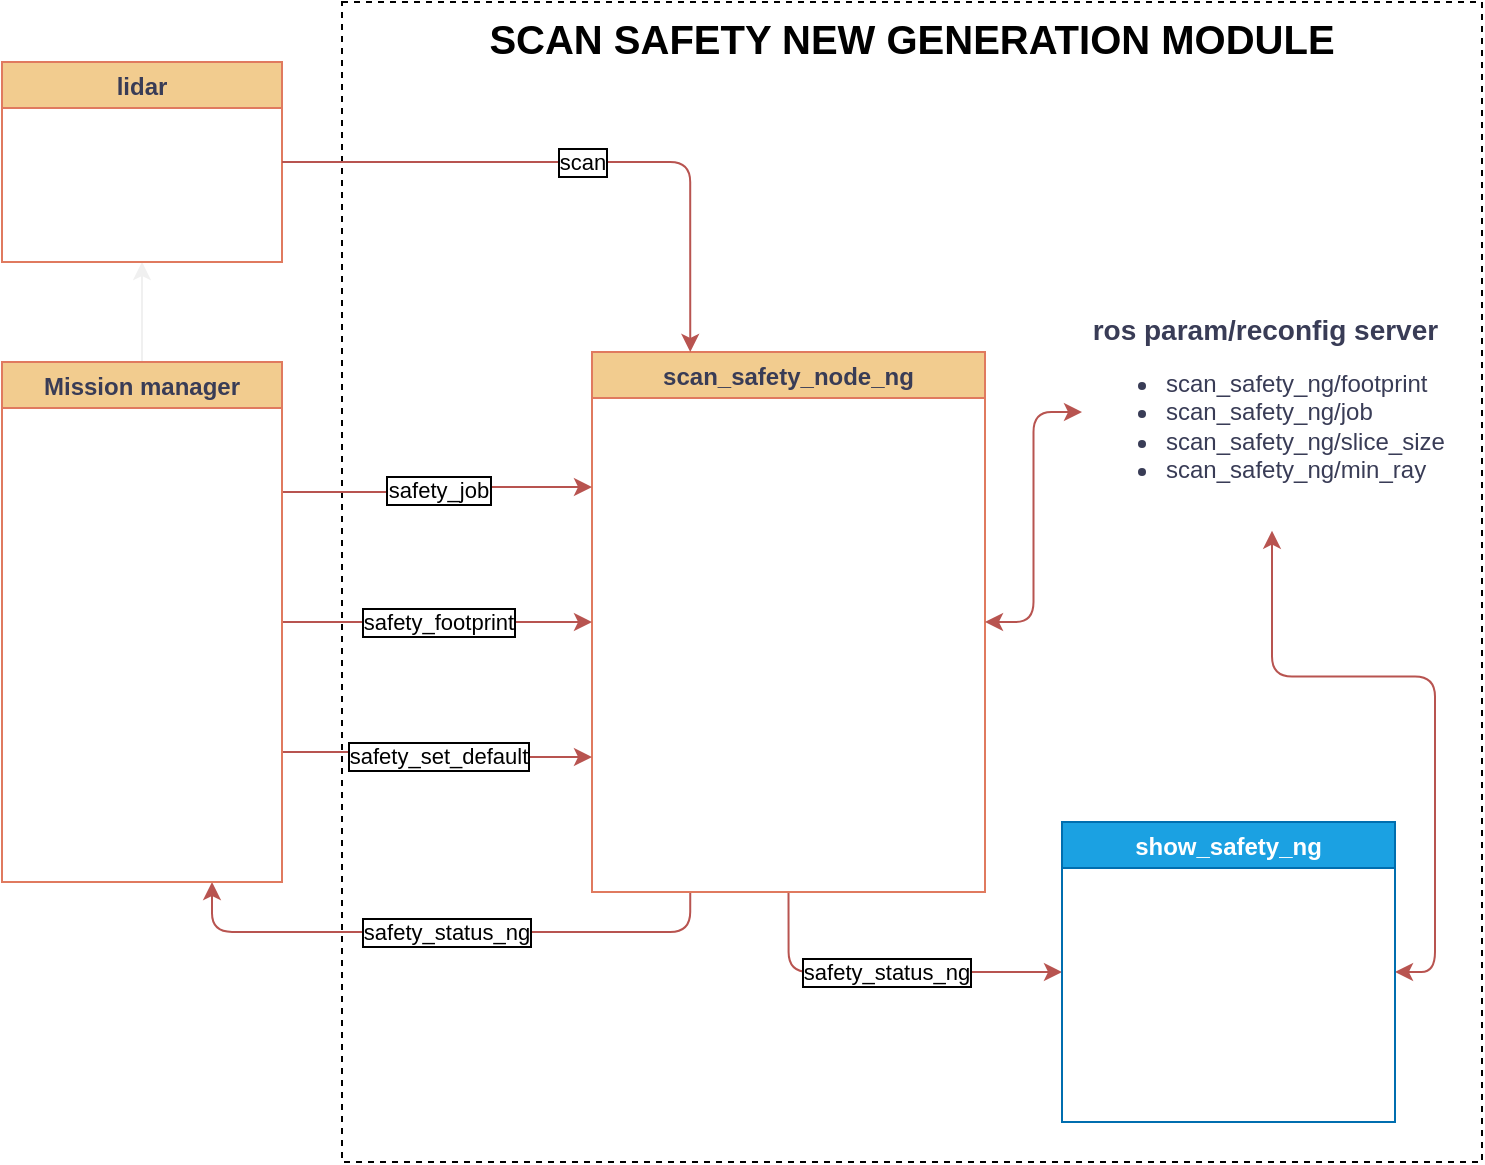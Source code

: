 <mxfile>
    <diagram id="w1qUDvaRPrqPjmumrPyD" name="Page-1">
        <mxGraphModel dx="1117" dy="870" grid="1" gridSize="10" guides="1" tooltips="1" connect="1" arrows="1" fold="1" page="1" pageScale="1" pageWidth="827" pageHeight="1169" background="#FFFFFF" math="0" shadow="0">
            <root>
                <mxCell id="0"/>
                <mxCell id="1" parent="0"/>
                <mxCell id="38" value="SCAN SAFETY NEW GENERATION MODULE" style="rounded=0;whiteSpace=wrap;html=1;dashed=1;sketch=0;fontColor=#000000;startSize=23;strokeColor=#000000;strokeWidth=1;fillColor=none;horizontal=1;verticalAlign=top;fontSize=20;fontStyle=1" vertex="1" parent="1">
                    <mxGeometry x="190" y="20" width="570" height="580" as="geometry"/>
                </mxCell>
                <mxCell id="7" value="safety_status_ng" style="edgeStyle=orthogonalEdgeStyle;curved=0;rounded=1;sketch=0;orthogonalLoop=1;jettySize=auto;html=1;fontColor=#000000;strokeColor=#b85450;fillColor=#f8cecc;labelBackgroundColor=#ffffff;labelBorderColor=#000000;entryX=0.75;entryY=1;entryDx=0;entryDy=0;exitX=0.25;exitY=1;exitDx=0;exitDy=0;" parent="1" source="2" target="3" edge="1">
                    <mxGeometry relative="1" as="geometry">
                        <mxPoint x="630" y="190" as="targetPoint"/>
                    </mxGeometry>
                </mxCell>
                <mxCell id="36" value="safety_status_ng" style="edgeStyle=orthogonalEdgeStyle;curved=0;sketch=0;orthogonalLoop=1;jettySize=auto;html=1;exitX=0.5;exitY=1;exitDx=0;exitDy=0;entryX=0;entryY=0.5;entryDx=0;entryDy=0;labelBackgroundColor=#ffffff;fontColor=#000000;fillColor=#f8cecc;strokeColor=#b85450;labelBorderColor=#000000;" edge="1" parent="1" source="2" target="31">
                    <mxGeometry relative="1" as="geometry"/>
                </mxCell>
                <object label="scan_safety_node_ng" placeholders="1" hfghgj="" id="2">
                    <mxCell style="swimlane;rounded=0;sketch=0;fontColor=#393C56;strokeColor=#E07A5F;fillColor=#F2CC8F;" parent="1" vertex="1">
                        <mxGeometry x="315" y="195" width="196.5" height="270" as="geometry"/>
                    </mxCell>
                </object>
                <mxCell id="5" value="safety_set_default" style="edgeStyle=orthogonalEdgeStyle;curved=0;rounded=1;sketch=0;orthogonalLoop=1;jettySize=auto;html=1;exitX=1;exitY=0.75;exitDx=0;exitDy=0;fontColor=#000000;strokeColor=#b85450;fillColor=#f8cecc;labelBackgroundColor=#ffffff;labelBorderColor=#000000;entryX=0;entryY=0.75;entryDx=0;entryDy=0;" parent="1" source="3" target="2" edge="1">
                    <mxGeometry relative="1" as="geometry">
                        <mxPoint x="390" y="290" as="targetPoint"/>
                    </mxGeometry>
                </mxCell>
                <mxCell id="8" value="safety_job" style="edgeStyle=orthogonalEdgeStyle;curved=0;rounded=1;sketch=0;orthogonalLoop=1;jettySize=auto;html=1;entryX=0;entryY=0.25;entryDx=0;entryDy=0;labelBackgroundColor=#ffffff;fontColor=#000000;labelBorderColor=#000000;fillColor=#f8cecc;strokeColor=#b85450;exitX=1;exitY=0.25;exitDx=0;exitDy=0;" parent="1" source="3" target="2" edge="1">
                    <mxGeometry relative="1" as="geometry">
                        <mxPoint x="180" y="170" as="sourcePoint"/>
                    </mxGeometry>
                </mxCell>
                <mxCell id="9" value="safety_footprint" style="edgeStyle=orthogonalEdgeStyle;rounded=1;orthogonalLoop=1;jettySize=auto;html=1;exitX=1;exitY=0.5;exitDx=0;exitDy=0;entryX=0;entryY=0.5;entryDx=0;entryDy=0;fontColor=#000000;strokeColor=#b85450;fillColor=#f8cecc;labelBackgroundColor=#ffffff;labelBorderColor=#000000;sketch=0;" parent="1" source="3" target="2" edge="1">
                    <mxGeometry relative="1" as="geometry"/>
                </mxCell>
                <mxCell id="40" value="" style="edgeStyle=orthogonalEdgeStyle;curved=0;sketch=0;orthogonalLoop=1;jettySize=auto;html=1;labelBackgroundColor=#ffffff;fontSize=20;fontColor=#000000;strokeColor=#f0f0f0;fillColor=#f8cecc;" edge="1" parent="1" source="3" target="39">
                    <mxGeometry relative="1" as="geometry"/>
                </mxCell>
                <mxCell id="3" value="Mission manager" style="swimlane;rounded=0;sketch=0;fontColor=#393C56;strokeColor=#E07A5F;fillColor=#F2CC8F;" parent="1" vertex="1">
                    <mxGeometry x="20" y="200" width="140" height="260" as="geometry"/>
                </mxCell>
                <mxCell id="25" style="edgeStyle=orthogonalEdgeStyle;curved=0;sketch=0;orthogonalLoop=1;jettySize=auto;html=1;exitX=0;exitY=0.5;exitDx=0;exitDy=0;entryX=1;entryY=0.5;entryDx=0;entryDy=0;labelBackgroundColor=#ffffff;fontColor=#393C56;startSize=6;strokeColor=#b85450;fillColor=#f8cecc;startArrow=classic;startFill=1;" edge="1" parent="1" source="24" target="2">
                    <mxGeometry relative="1" as="geometry"/>
                </mxCell>
                <mxCell id="33" style="edgeStyle=orthogonalEdgeStyle;curved=0;sketch=0;orthogonalLoop=1;jettySize=auto;html=1;exitX=0.5;exitY=1;exitDx=0;exitDy=0;entryX=1;entryY=0.5;entryDx=0;entryDy=0;labelBackgroundColor=#ffffff;fontColor=#393C56;startArrow=classic;startFill=1;startSize=6;strokeColor=#b85450;fillColor=#f8cecc;" edge="1" parent="1" source="24" target="31">
                    <mxGeometry relative="1" as="geometry"/>
                </mxCell>
                <mxCell id="24" value="&lt;div style=&quot;text-align: center&quot;&gt;&lt;span style=&quot;line-height: 100%&quot;&gt;&lt;font style=&quot;font-size: 14px&quot;&gt;&lt;b&gt;ros param/reconfig server&lt;/b&gt;&lt;/font&gt;&lt;/span&gt;&lt;/div&gt;&lt;ul&gt;&lt;li&gt;scan_safety_ng/footprint&lt;/li&gt;&lt;li&gt;scan_safety_ng/job&lt;/li&gt;&lt;li&gt;scan_safety_ng/slice_size&lt;/li&gt;&lt;li&gt;scan_safety_ng/min_ray&lt;/li&gt;&lt;/ul&gt;" style="text;strokeColor=none;fillColor=none;html=1;whiteSpace=wrap;verticalAlign=middle;overflow=hidden;rounded=0;sketch=0;fontColor=#393C56;startSize=23;" vertex="1" parent="1">
                    <mxGeometry x="560" y="165.62" width="190" height="118.75" as="geometry"/>
                </mxCell>
                <mxCell id="31" value="show_safety_ng" style="swimlane;rounded=0;sketch=0;fontColor=#ffffff;strokeColor=#006EAF;fillColor=#1ba1e2;startSize=23;" vertex="1" parent="1">
                    <mxGeometry x="550" y="430" width="166.5" height="150" as="geometry"/>
                </mxCell>
                <mxCell id="39" value="lidar" style="swimlane;rounded=0;sketch=0;fontColor=#393C56;strokeColor=#E07A5F;fillColor=#F2CC8F;" vertex="1" parent="1">
                    <mxGeometry x="20" y="50" width="140" height="100" as="geometry"/>
                </mxCell>
                <mxCell id="48" value="scan" style="edgeStyle=orthogonalEdgeStyle;curved=0;rounded=1;sketch=0;orthogonalLoop=1;jettySize=auto;html=1;entryX=0.25;entryY=0;entryDx=0;entryDy=0;labelBackgroundColor=#ffffff;fontColor=#000000;labelBorderColor=#000000;fillColor=#f8cecc;strokeColor=#b85450;exitX=1;exitY=0.5;exitDx=0;exitDy=0;" edge="1" parent="1" source="39" target="2">
                    <mxGeometry relative="1" as="geometry">
                        <mxPoint x="170" y="275" as="sourcePoint"/>
                        <mxPoint x="325" y="272.5" as="targetPoint"/>
                    </mxGeometry>
                </mxCell>
            </root>
        </mxGraphModel>
    </diagram>
</mxfile>